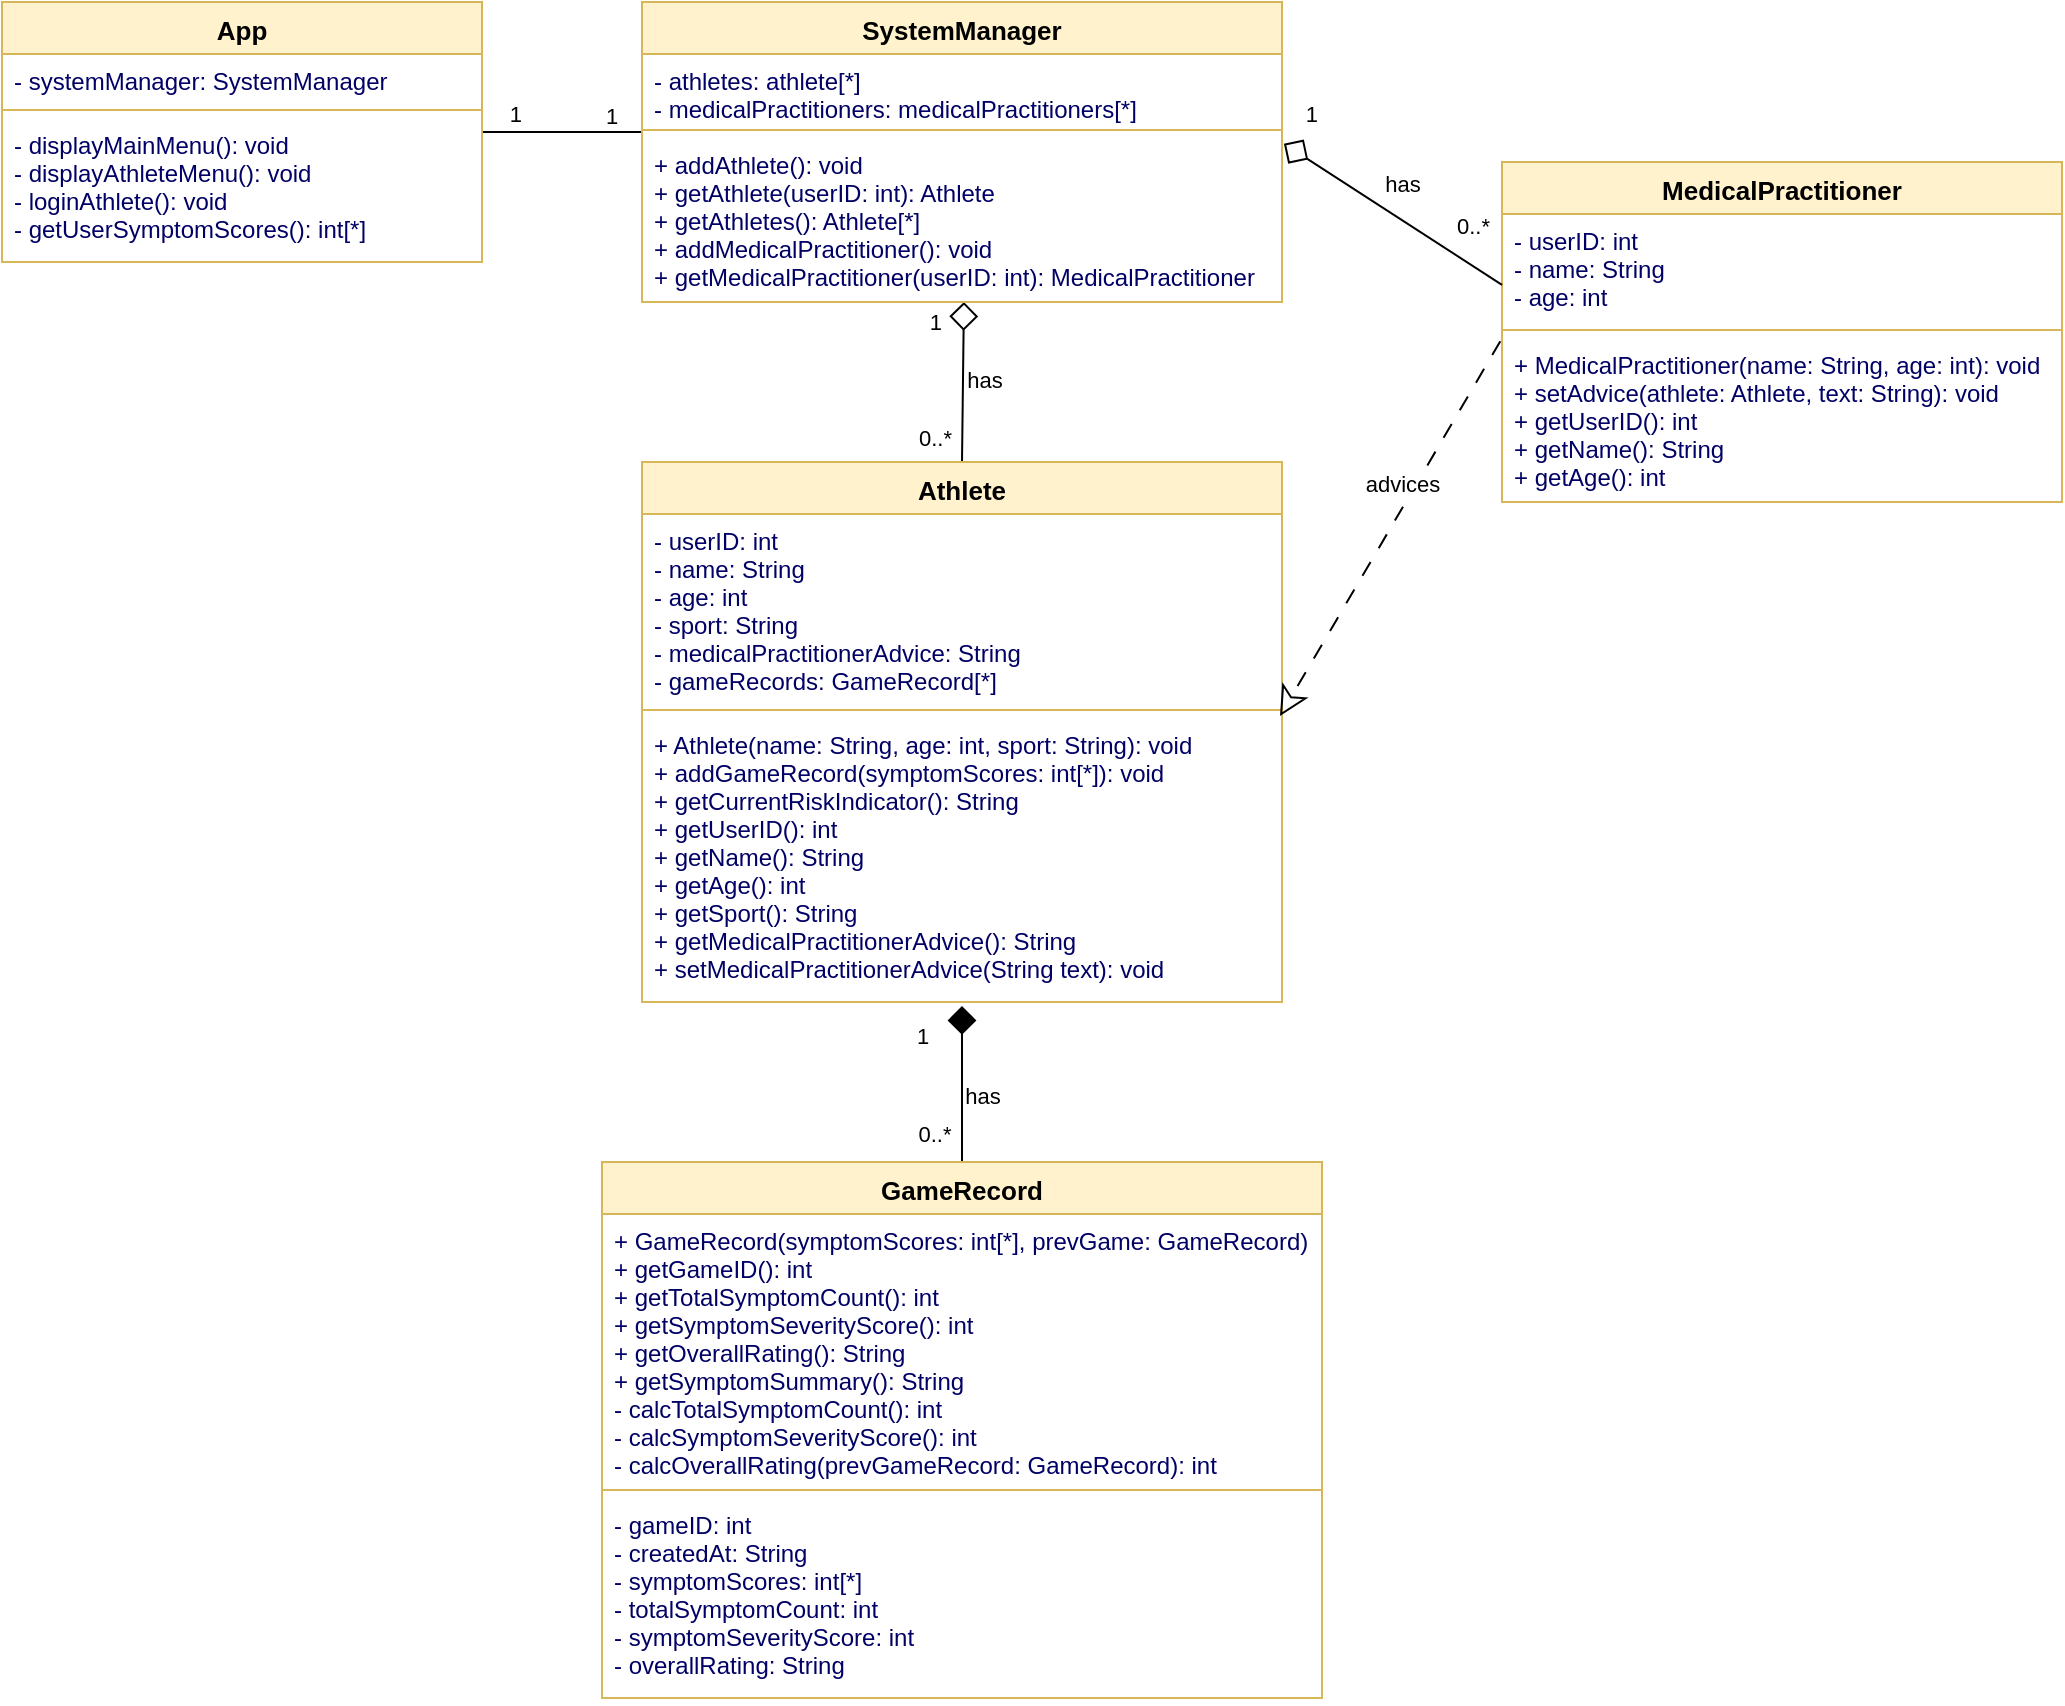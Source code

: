 <mxfile>
    <diagram id="e50d5a8b-f89a-59a1-6115-5f8c8060d788" name="Page-1">
        <mxGraphModel dx="1430" dy="713" grid="1" gridSize="10" guides="1" tooltips="1" connect="1" arrows="1" fold="1" page="1" pageScale="1" pageWidth="1169" pageHeight="1654" math="0" shadow="0">
            <root>
                <mxCell id="0"/>
                <mxCell id="1" parent="0"/>
                <mxCell id="77" style="edgeStyle=none;html=1;entryX=0;entryY=0.625;entryDx=0;entryDy=0;entryPerimeter=0;strokeColor=default;endArrow=none;endFill=0;" parent="1" target="7" edge="1">
                    <mxGeometry relative="1" as="geometry">
                        <mxPoint x="280" y="145" as="sourcePoint"/>
                    </mxGeometry>
                </mxCell>
                <mxCell id="78" value="1" style="edgeLabel;html=1;align=right;verticalAlign=bottom;resizable=0;points=[];labelPosition=left;verticalLabelPosition=top;" parent="77" vertex="1" connectable="0">
                    <mxGeometry x="-0.442" y="1" relative="1" as="geometry">
                        <mxPoint x="-2" as="offset"/>
                    </mxGeometry>
                </mxCell>
                <mxCell id="79" value="1" style="edgeLabel;html=1;align=left;verticalAlign=bottom;resizable=0;points=[];labelPosition=right;verticalLabelPosition=top;" parent="77" vertex="1" connectable="0">
                    <mxGeometry x="0.342" relative="1" as="geometry">
                        <mxPoint x="6" as="offset"/>
                    </mxGeometry>
                </mxCell>
                <mxCell id="41fe28ffb9dbdb2c-22" value="App" style="swimlane;fontStyle=1;align=center;verticalAlign=top;childLayout=stackLayout;horizontal=1;startSize=26;horizontalStack=0;resizeParent=1;resizeParentMax=0;resizeLast=0;collapsible=1;marginBottom=0;swimlaneFillColor=#ffffff;strokeColor=#d6b656;strokeWidth=1;fillColor=#fff2cc;fontSize=13;" parent="1" vertex="1">
                    <mxGeometry x="40" y="80" width="240" height="130" as="geometry"/>
                </mxCell>
                <mxCell id="41fe28ffb9dbdb2c-23" value="- systemManager: SystemManager" style="text;strokeColor=none;fillColor=none;align=left;verticalAlign=top;spacingLeft=4;spacingRight=4;overflow=hidden;rotatable=0;points=[[0,0.5],[1,0.5]];portConstraint=eastwest;fontColor=#000066;" parent="41fe28ffb9dbdb2c-22" vertex="1">
                    <mxGeometry y="26" width="240" height="24" as="geometry"/>
                </mxCell>
                <mxCell id="41fe28ffb9dbdb2c-24" value="" style="line;strokeWidth=1;fillColor=#fff2cc;align=left;verticalAlign=middle;spacingTop=-1;spacingLeft=3;spacingRight=3;rotatable=0;labelPosition=right;points=[];portConstraint=eastwest;strokeColor=#d6b656;" parent="41fe28ffb9dbdb2c-22" vertex="1">
                    <mxGeometry y="50" width="240" height="8" as="geometry"/>
                </mxCell>
                <mxCell id="41fe28ffb9dbdb2c-25" value="- displayMainMenu(): void&#10;- displayAthleteMenu(): void&#10;- loginAthlete(): void&#10;- getUserSymptomScores(): int[*]" style="text;strokeColor=none;fillColor=none;align=left;verticalAlign=top;spacingLeft=4;spacingRight=4;overflow=hidden;rotatable=0;points=[[0,0.5],[1,0.5]];portConstraint=eastwest;fontColor=#000066;" parent="41fe28ffb9dbdb2c-22" vertex="1">
                    <mxGeometry y="58" width="240" height="72" as="geometry"/>
                </mxCell>
                <mxCell id="70" style="edgeStyle=none;html=1;entryX=0.5;entryY=0;entryDx=0;entryDy=0;strokeColor=default;endArrow=none;endFill=0;labelPosition=left;verticalLabelPosition=top;align=right;verticalAlign=bottom;startArrow=diamond;startFill=0;endSize=12;startSize=12;exitX=0.503;exitY=1;exitDx=0;exitDy=0;exitPerimeter=0;" parent="1" source="8" target="47" edge="1">
                    <mxGeometry relative="1" as="geometry">
                        <mxPoint x="520" y="220" as="sourcePoint"/>
                    </mxGeometry>
                </mxCell>
                <mxCell id="74" value="1" style="edgeLabel;html=1;align=right;verticalAlign=bottom;resizable=0;points=[];labelPosition=left;verticalLabelPosition=top;" parent="70" vertex="1" connectable="0">
                    <mxGeometry x="-0.474" y="2" relative="1" as="geometry">
                        <mxPoint x="-12" y="-3" as="offset"/>
                    </mxGeometry>
                </mxCell>
                <mxCell id="75" value="0..*" style="edgeLabel;html=1;align=right;verticalAlign=top;resizable=0;points=[];labelPosition=left;verticalLabelPosition=bottom;" parent="70" vertex="1" connectable="0">
                    <mxGeometry x="0.207" y="2" relative="1" as="geometry">
                        <mxPoint x="-7" y="6" as="offset"/>
                    </mxGeometry>
                </mxCell>
                <mxCell id="85" value="has" style="edgeLabel;html=1;align=center;verticalAlign=middle;resizable=0;points=[];" parent="70" vertex="1" connectable="0">
                    <mxGeometry x="-0.027" y="1" relative="1" as="geometry">
                        <mxPoint x="9" as="offset"/>
                    </mxGeometry>
                </mxCell>
                <mxCell id="5" value="SystemManager" style="swimlane;fontStyle=1;align=center;verticalAlign=top;childLayout=stackLayout;horizontal=1;startSize=26;horizontalStack=0;resizeParent=1;resizeParentMax=0;resizeLast=0;collapsible=1;marginBottom=0;swimlaneFillColor=#ffffff;strokeColor=#d6b656;strokeWidth=1;fillColor=#fff2cc;fontSize=13;" parent="1" vertex="1">
                    <mxGeometry x="360" y="80" width="320" height="150" as="geometry"/>
                </mxCell>
                <mxCell id="6" value="- athletes: athlete[*]&#10;- medicalPractitioners: medicalPractitioners[*]" style="text;strokeColor=none;fillColor=none;align=left;verticalAlign=top;spacingLeft=4;spacingRight=4;overflow=hidden;rotatable=0;points=[[0,0.5],[1,0.5]];portConstraint=eastwest;fontColor=#000066;" parent="5" vertex="1">
                    <mxGeometry y="26" width="320" height="34" as="geometry"/>
                </mxCell>
                <mxCell id="7" value="" style="line;strokeWidth=1;fillColor=#fff2cc;align=left;verticalAlign=middle;spacingTop=-1;spacingLeft=3;spacingRight=3;rotatable=0;labelPosition=right;points=[];portConstraint=eastwest;strokeColor=#d6b656;" parent="5" vertex="1">
                    <mxGeometry y="60" width="320" height="8" as="geometry"/>
                </mxCell>
                <mxCell id="8" value="+ addAthlete(): void&#10;+ getAthlete(userID: int): Athlete&#10;+ getAthletes(): Athlete[*]&#10;+ addMedicalPractitioner(): void&#10;+ getMedicalPractitioner(userID: int): MedicalPractitioner" style="text;strokeColor=none;fillColor=none;align=left;verticalAlign=top;spacingLeft=4;spacingRight=4;overflow=hidden;rotatable=0;points=[[0,0.5],[1,0.5]];portConstraint=eastwest;fontColor=#000066;" parent="5" vertex="1">
                    <mxGeometry y="68" width="320" height="82" as="geometry"/>
                </mxCell>
                <mxCell id="80" style="edgeStyle=none;html=1;entryX=0.5;entryY=0;entryDx=0;entryDy=0;strokeColor=default;startArrow=diamond;startFill=1;endArrow=none;endFill=0;startSize=12;endSize=12;exitX=0.5;exitY=1.014;exitDx=0;exitDy=0;exitPerimeter=0;" parent="1" source="50" edge="1">
                    <mxGeometry relative="1" as="geometry">
                        <mxPoint x="520" y="550" as="sourcePoint"/>
                        <mxPoint x="520" y="660" as="targetPoint"/>
                    </mxGeometry>
                </mxCell>
                <mxCell id="83" value="1" style="edgeLabel;html=1;align=center;verticalAlign=middle;resizable=0;points=[];" parent="80" vertex="1" connectable="0">
                    <mxGeometry x="-0.531" relative="1" as="geometry">
                        <mxPoint x="-20" y="-4" as="offset"/>
                    </mxGeometry>
                </mxCell>
                <mxCell id="84" value="0..*" style="edgeLabel;html=1;align=center;verticalAlign=middle;resizable=0;points=[];" parent="80" vertex="1" connectable="0">
                    <mxGeometry x="0.458" relative="1" as="geometry">
                        <mxPoint x="-14" y="7" as="offset"/>
                    </mxGeometry>
                </mxCell>
                <mxCell id="86" value="has" style="edgeLabel;html=1;align=center;verticalAlign=middle;resizable=0;points=[];" parent="80" vertex="1" connectable="0">
                    <mxGeometry x="0.135" y="-2" relative="1" as="geometry">
                        <mxPoint x="12" as="offset"/>
                    </mxGeometry>
                </mxCell>
                <mxCell id="47" value="Athlete" style="swimlane;fontStyle=1;align=center;verticalAlign=top;childLayout=stackLayout;horizontal=1;startSize=26;horizontalStack=0;resizeParent=1;resizeParentMax=0;resizeLast=0;collapsible=1;marginBottom=0;swimlaneFillColor=#ffffff;strokeColor=#d6b656;strokeWidth=1;fillColor=#fff2cc;fontSize=13;" parent="1" vertex="1">
                    <mxGeometry x="360" y="310" width="320" height="270" as="geometry"/>
                </mxCell>
                <mxCell id="48" value="- userID: int&#10;- name: String&#10;- age: int&#10;- sport: String&#10;- medicalPractitionerAdvice: String&#10;- gameRecords: GameRecord[*]" style="text;strokeColor=none;fillColor=none;align=left;verticalAlign=top;spacingLeft=4;spacingRight=4;overflow=hidden;rotatable=0;points=[[0,0.5],[1,0.5]];portConstraint=eastwest;fontColor=#000066;" parent="47" vertex="1">
                    <mxGeometry y="26" width="320" height="94" as="geometry"/>
                </mxCell>
                <mxCell id="49" value="" style="line;strokeWidth=1;fillColor=#fff2cc;align=left;verticalAlign=middle;spacingTop=-1;spacingLeft=3;spacingRight=3;rotatable=0;labelPosition=right;points=[];portConstraint=eastwest;strokeColor=#d6b656;" parent="47" vertex="1">
                    <mxGeometry y="120" width="320" height="8" as="geometry"/>
                </mxCell>
                <mxCell id="50" value="+ Athlete(name: String, age: int, sport: String): void&#10;+ addGameRecord(symptomScores: int[*]): void&#10;+ getCurrentRiskIndicator(): String&#10;+ getUserID(): int&#10;+ getName(): String&#10;+ getAge(): int&#10;+ getSport(): String&#10;+ getMedicalPractitionerAdvice(): String&#10;+ setMedicalPractitionerAdvice(String text): void" style="text;strokeColor=none;fillColor=none;align=left;verticalAlign=top;spacingLeft=4;spacingRight=4;overflow=hidden;rotatable=0;points=[[0,0.5],[1,0.5]];portConstraint=eastwest;fontColor=#000066;" parent="47" vertex="1">
                    <mxGeometry y="128" width="320" height="142" as="geometry"/>
                </mxCell>
                <mxCell id="51" value="GameRecord" style="swimlane;fontStyle=1;align=center;verticalAlign=top;childLayout=stackLayout;horizontal=1;startSize=26;horizontalStack=0;resizeParent=1;resizeParentMax=0;resizeLast=0;collapsible=1;marginBottom=0;swimlaneFillColor=#ffffff;strokeColor=#d6b656;strokeWidth=1;fillColor=#fff2cc;fontSize=13;" parent="1" vertex="1">
                    <mxGeometry x="340" y="660" width="360" height="268" as="geometry"/>
                </mxCell>
                <mxCell id="54" value="+ GameRecord(symptomScores: int[*], prevGame: GameRecord)&#10;+ getGameID(): int&#10;+ getTotalSymptomCount(): int&#10;+ getSymptomSeverityScore(): int&#10;+ getOverallRating(): String&#10;+ getSymptomSummary(): String&#10;- calcTotalSymptomCount(): int&#10;- calcSymptomSeverityScore(): int&#10;- calcOverallRating(prevGameRecord: GameRecord): int&#10;" style="text;strokeColor=none;fillColor=none;align=left;verticalAlign=top;spacingLeft=4;spacingRight=4;overflow=hidden;rotatable=0;points=[[0,0.5],[1,0.5]];portConstraint=eastwest;fontColor=#000066;" parent="51" vertex="1">
                    <mxGeometry y="26" width="360" height="134" as="geometry"/>
                </mxCell>
                <mxCell id="53" value="" style="line;strokeWidth=1;fillColor=#fff2cc;align=left;verticalAlign=middle;spacingTop=-1;spacingLeft=3;spacingRight=3;rotatable=0;labelPosition=right;points=[];portConstraint=eastwest;strokeColor=#d6b656;" parent="51" vertex="1">
                    <mxGeometry y="160" width="360" height="8" as="geometry"/>
                </mxCell>
                <mxCell id="52" value="- gameID: int&#10;- createdAt: String&#10;- symptomScores: int[*]&#10;- totalSymptomCount: int&#10;- symptomSeverityScore: int&#10;- overallRating: String" style="text;strokeColor=none;fillColor=none;align=left;verticalAlign=top;spacingLeft=4;spacingRight=4;overflow=hidden;rotatable=0;points=[[0,0.5],[1,0.5]];portConstraint=eastwest;fontColor=#000066;" parent="51" vertex="1">
                    <mxGeometry y="168" width="360" height="100" as="geometry"/>
                </mxCell>
                <mxCell id="87" value="MedicalPractitioner" style="swimlane;fontStyle=1;align=center;verticalAlign=top;childLayout=stackLayout;horizontal=1;startSize=26;horizontalStack=0;resizeParent=1;resizeParentMax=0;resizeLast=0;collapsible=1;marginBottom=0;swimlaneFillColor=#ffffff;strokeColor=#d6b656;strokeWidth=1;fillColor=#fff2cc;fontSize=13;" parent="1" vertex="1">
                    <mxGeometry x="790" y="160" width="280" height="170" as="geometry"/>
                </mxCell>
                <mxCell id="88" value="- userID: int&#10;- name: String&#10;- age: int&#10;" style="text;strokeColor=none;fillColor=none;align=left;verticalAlign=top;spacingLeft=4;spacingRight=4;overflow=hidden;rotatable=0;points=[[0,0.5],[1,0.5]];portConstraint=eastwest;fontColor=#000066;" parent="87" vertex="1">
                    <mxGeometry y="26" width="280" height="54" as="geometry"/>
                </mxCell>
                <mxCell id="89" value="" style="line;strokeWidth=1;fillColor=#fff2cc;align=left;verticalAlign=middle;spacingTop=-1;spacingLeft=3;spacingRight=3;rotatable=0;labelPosition=right;points=[];portConstraint=eastwest;strokeColor=#d6b656;" parent="87" vertex="1">
                    <mxGeometry y="80" width="280" height="8" as="geometry"/>
                </mxCell>
                <mxCell id="90" value="+ MedicalPractitioner(name: String, age: int): void&#10;+ setAdvice(athlete: Athlete, text: String): void&#10;+ getUserID(): int&#10;+ getName(): String&#10;+ getAge(): int" style="text;strokeColor=none;fillColor=none;align=left;verticalAlign=top;spacingLeft=4;spacingRight=4;overflow=hidden;rotatable=0;points=[[0,0.5],[1,0.5]];portConstraint=eastwest;fontColor=#000066;" parent="87" vertex="1">
                    <mxGeometry y="88" width="280" height="82" as="geometry"/>
                </mxCell>
                <mxCell id="91" style="edgeStyle=none;html=1;entryX=0;entryY=0.656;entryDx=0;entryDy=0;strokeColor=default;endArrow=none;endFill=0;labelPosition=left;verticalLabelPosition=top;align=right;verticalAlign=bottom;startArrow=diamond;startFill=0;endSize=12;startSize=12;exitX=1.003;exitY=0.035;exitDx=0;exitDy=0;exitPerimeter=0;entryPerimeter=0;" parent="1" source="8" target="88" edge="1">
                    <mxGeometry relative="1" as="geometry">
                        <mxPoint x="710" y="200" as="sourcePoint"/>
                        <mxPoint x="710" y="290" as="targetPoint"/>
                    </mxGeometry>
                </mxCell>
                <mxCell id="92" value="1" style="edgeLabel;html=1;align=right;verticalAlign=bottom;resizable=0;points=[];labelPosition=left;verticalLabelPosition=top;" parent="91" vertex="1" connectable="0">
                    <mxGeometry x="-0.474" y="2" relative="1" as="geometry">
                        <mxPoint x="-12" y="-23" as="offset"/>
                    </mxGeometry>
                </mxCell>
                <mxCell id="93" value="0..*" style="edgeLabel;html=1;align=right;verticalAlign=top;resizable=0;points=[];labelPosition=left;verticalLabelPosition=bottom;" parent="91" vertex="1" connectable="0">
                    <mxGeometry x="0.207" y="2" relative="1" as="geometry">
                        <mxPoint x="37" y="-13" as="offset"/>
                    </mxGeometry>
                </mxCell>
                <mxCell id="94" value="has" style="edgeLabel;html=1;align=center;verticalAlign=middle;resizable=0;points=[];" parent="91" vertex="1" connectable="0">
                    <mxGeometry x="-0.027" y="1" relative="1" as="geometry">
                        <mxPoint x="5" y="-14" as="offset"/>
                    </mxGeometry>
                </mxCell>
                <mxCell id="95" style="edgeStyle=none;html=1;exitX=-0.003;exitY=0.02;exitDx=0;exitDy=0;exitPerimeter=0;dashed=1;dashPattern=8 8;endArrow=classic;endFill=0;startSize=18;endSize=12;" parent="1" source="90" edge="1">
                    <mxGeometry relative="1" as="geometry">
                        <mxPoint x="789" y="226" as="sourcePoint"/>
                        <mxPoint x="679" y="437" as="targetPoint"/>
                    </mxGeometry>
                </mxCell>
                <mxCell id="98" value="advices" style="edgeLabel;html=1;align=center;verticalAlign=middle;resizable=0;points=[];" parent="95" vertex="1" connectable="0">
                    <mxGeometry x="-0.379" y="-2" relative="1" as="geometry">
                        <mxPoint x="-13" y="14" as="offset"/>
                    </mxGeometry>
                </mxCell>
            </root>
        </mxGraphModel>
    </diagram>
</mxfile>
